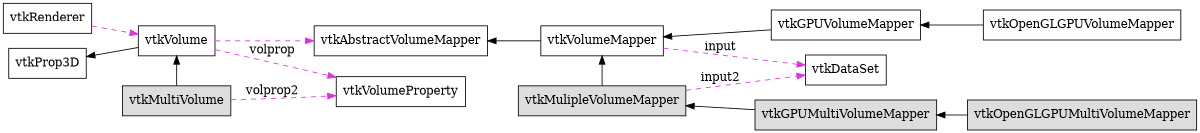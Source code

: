 digraph G {
  size="8" 
  node [ shape="box"]

  // existing VTK classes  
  renderer [ label="vtkRenderer"];
  vtkvol [ label="vtkVolume"];
  

  vtkprop3d [ label="vtkProp3D"];
  vtkvolmapper [ label="vtkVolumeMapper"];
  vtkabstractvolmapper [ label="vtkAbstractVolumeMapper"];

  vtkvolproperty [ label = "vtkVolumeProperty"];
  input [ label = "vtkDataSet"];

  vtkgpuvolumemapper [label="vtkGPUVolumeMapper"];
  vtkopenglgpuvolumemapper [ label="vtkOpenGLGPUVolumeMapper"];
 
  // New classes   
  node [ style=filled, fillcolor="#DDDDDD"]
  vtkgpumultivolumemapper [label="vtkGPUMultiVolumeMapper"];
  vtkopenglgpumultivolumemapper [ label="vtkOpenGLGPUMultiVolumeMapper"];
  vtkmvol [ label="vtkMultiVolume"]
  vtkmvolmapper [ label="vtkMulipleVolumeMapper"];
  
  subgraph {
  rank=same vtkvolmapper vtkmvolmapper
  }

  subgraph {
  rank=same vtkvol vtkmvol
  }

  // agregacion
  edge [ dir="front" arrowtail="normal" color="#DD33DD" style="dashed"]
  renderer -> vtkvol ;
  vtkvol->vtkabstractvolmapper;
  vtkvolmapper->input [label="input"];
  vtkmvolmapper->input [label="input2"];
  //vtkgpumultivolumemapper->vtkvolproperty;
  vtkvol->vtkvolproperty  [label="volprop"];
  vtkmvol->vtkvolproperty [label="volprop2"];
  // herencias
  edge [ dir="back" arrowtail="normal" color="#000000" style="solid"]
  vtkvolmapper->vtkgpuvolumemapper->vtkopenglgpuvolumemapper ;
  vtkmvolmapper->vtkgpumultivolumemapper->vtkopenglgpumultivolumemapper ;
  vtkprop3d->vtkvol;
  vtkvol->vtkmvol;
  vtkvolmapper->vtkmvolmapper;
  vtkabstractvolmapper->vtkvolmapper;
  
  rankdir=LR
}

